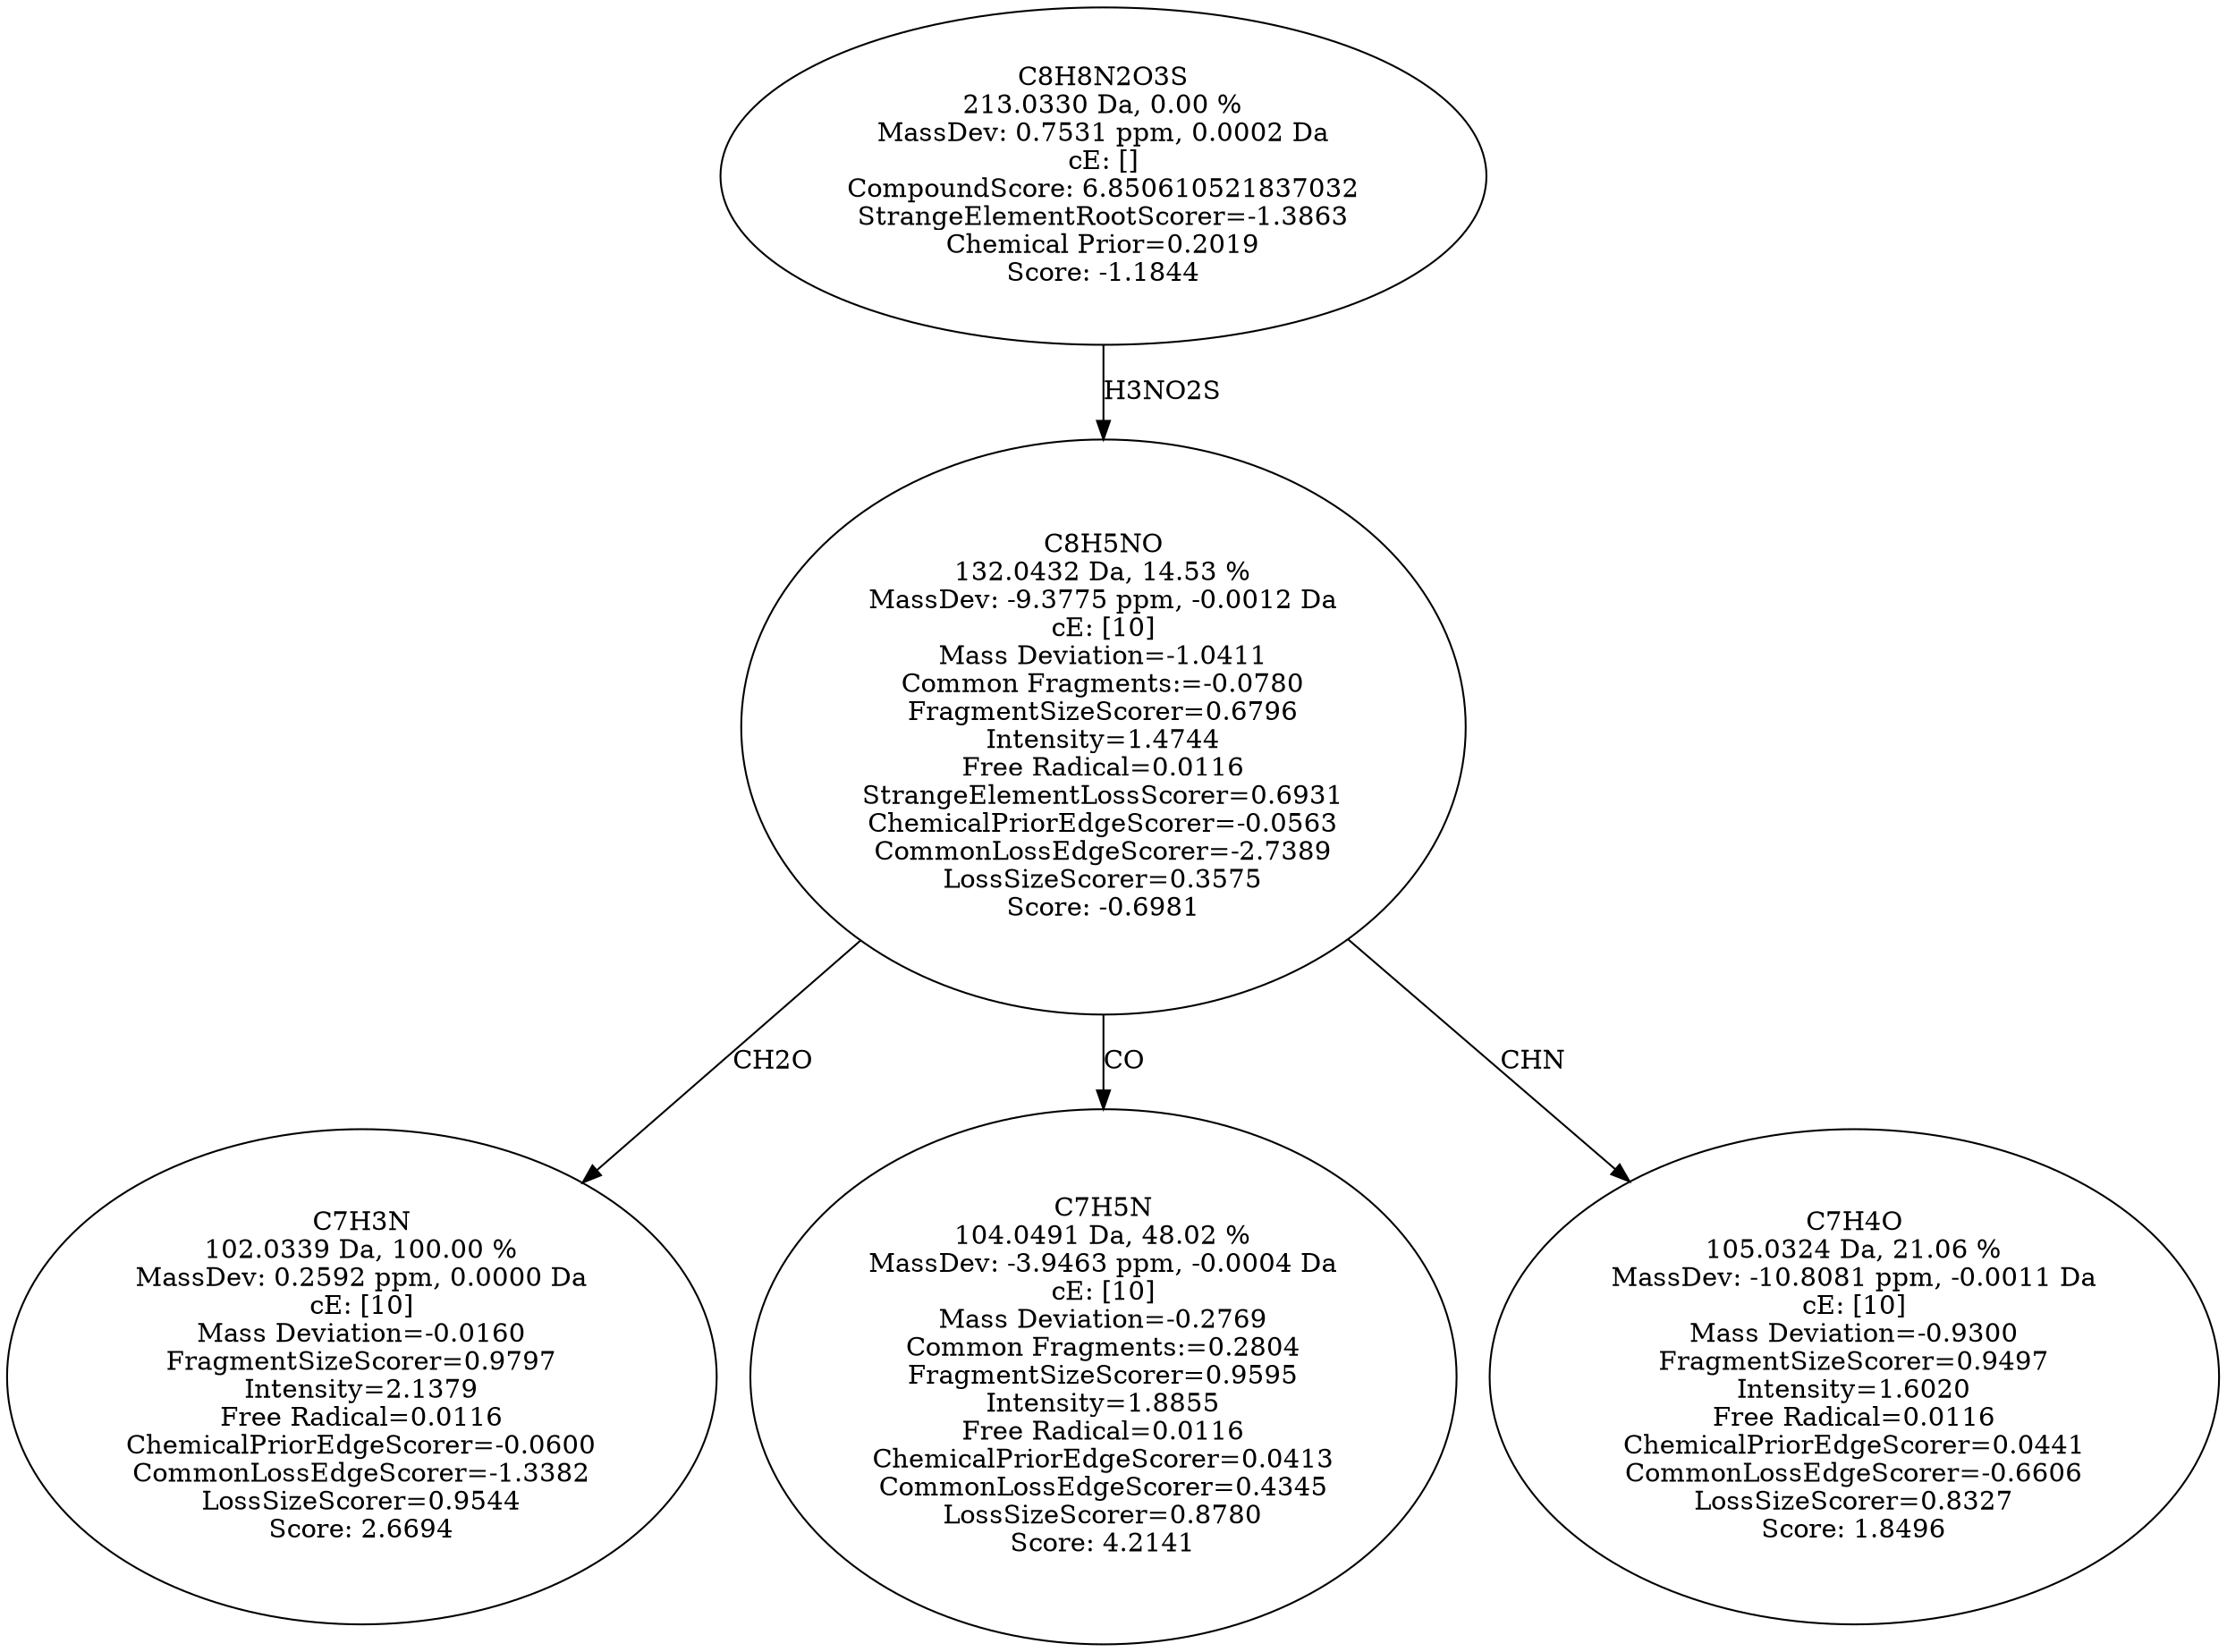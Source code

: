 strict digraph {
v1 [label="C7H3N\n102.0339 Da, 100.00 %\nMassDev: 0.2592 ppm, 0.0000 Da\ncE: [10]\nMass Deviation=-0.0160\nFragmentSizeScorer=0.9797\nIntensity=2.1379\nFree Radical=0.0116\nChemicalPriorEdgeScorer=-0.0600\nCommonLossEdgeScorer=-1.3382\nLossSizeScorer=0.9544\nScore: 2.6694"];
v2 [label="C7H5N\n104.0491 Da, 48.02 %\nMassDev: -3.9463 ppm, -0.0004 Da\ncE: [10]\nMass Deviation=-0.2769\nCommon Fragments:=0.2804\nFragmentSizeScorer=0.9595\nIntensity=1.8855\nFree Radical=0.0116\nChemicalPriorEdgeScorer=0.0413\nCommonLossEdgeScorer=0.4345\nLossSizeScorer=0.8780\nScore: 4.2141"];
v3 [label="C7H4O\n105.0324 Da, 21.06 %\nMassDev: -10.8081 ppm, -0.0011 Da\ncE: [10]\nMass Deviation=-0.9300\nFragmentSizeScorer=0.9497\nIntensity=1.6020\nFree Radical=0.0116\nChemicalPriorEdgeScorer=0.0441\nCommonLossEdgeScorer=-0.6606\nLossSizeScorer=0.8327\nScore: 1.8496"];
v4 [label="C8H5NO\n132.0432 Da, 14.53 %\nMassDev: -9.3775 ppm, -0.0012 Da\ncE: [10]\nMass Deviation=-1.0411\nCommon Fragments:=-0.0780\nFragmentSizeScorer=0.6796\nIntensity=1.4744\nFree Radical=0.0116\nStrangeElementLossScorer=0.6931\nChemicalPriorEdgeScorer=-0.0563\nCommonLossEdgeScorer=-2.7389\nLossSizeScorer=0.3575\nScore: -0.6981"];
v5 [label="C8H8N2O3S\n213.0330 Da, 0.00 %\nMassDev: 0.7531 ppm, 0.0002 Da\ncE: []\nCompoundScore: 6.850610521837032\nStrangeElementRootScorer=-1.3863\nChemical Prior=0.2019\nScore: -1.1844"];
v4 -> v1 [label="CH2O"];
v4 -> v2 [label="CO"];
v4 -> v3 [label="CHN"];
v5 -> v4 [label="H3NO2S"];
}